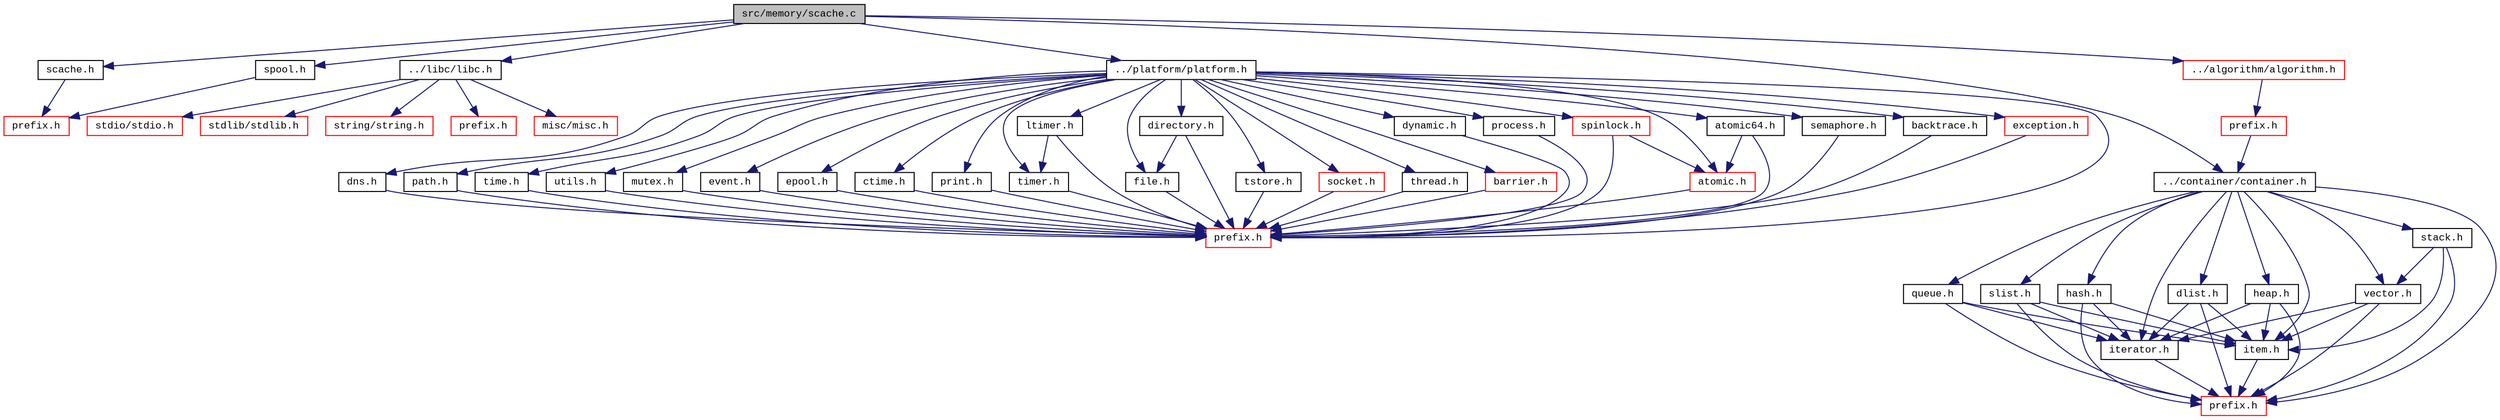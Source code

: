 digraph "src/memory/scache.c"
{
  edge [fontname="CourierNew",fontsize="10",labelfontname="CourierNew",labelfontsize="10"];
  node [fontname="CourierNew",fontsize="10",shape=record];
  Node1 [label="src/memory/scache.c",height=0.2,width=0.4,color="black", fillcolor="grey75", style="filled" fontcolor="black"];
  Node1 -> Node2 [color="midnightblue",fontsize="10",style="solid",fontname="CourierNew"];
  Node2 [label="scache.h",height=0.2,width=0.4,color="black", fillcolor="white", style="filled",URL="$d6/d7c/scache_8h.html"];
  Node2 -> Node3 [color="midnightblue",fontsize="10",style="solid",fontname="CourierNew"];
  Node3 [label="prefix.h",height=0.2,width=0.4,color="red", fillcolor="white", style="filled",URL="$d0/dad/memory_2prefix_8h_source.html"];
  Node1 -> Node4 [color="midnightblue",fontsize="10",style="solid",fontname="CourierNew"];
  Node4 [label="spool.h",height=0.2,width=0.4,color="black", fillcolor="white", style="filled",URL="$d7/d0c/spool_8h.html"];
  Node4 -> Node3 [color="midnightblue",fontsize="10",style="solid",fontname="CourierNew"];
  Node1 -> Node5 [color="midnightblue",fontsize="10",style="solid",fontname="CourierNew"];
  Node5 [label="../libc/libc.h",height=0.2,width=0.4,color="black", fillcolor="white", style="filled",URL="$db/dc8/libc_8h.html"];
  Node5 -> Node6 [color="midnightblue",fontsize="10",style="solid",fontname="CourierNew"];
  Node6 [label="prefix.h",height=0.2,width=0.4,color="red", fillcolor="white", style="filled",URL="$d4/df0/libc_2prefix_8h_source.html"];
  Node5 -> Node7 [color="midnightblue",fontsize="10",style="solid",fontname="CourierNew"];
  Node7 [label="misc/misc.h",height=0.2,width=0.4,color="red", fillcolor="white", style="filled",URL="$d4/d08/misc_8h.html"];
  Node5 -> Node8 [color="midnightblue",fontsize="10",style="solid",fontname="CourierNew"];
  Node8 [label="stdio/stdio.h",height=0.2,width=0.4,color="red", fillcolor="white", style="filled",URL="$d6/dd1/stdio_8h.html"];
  Node5 -> Node9 [color="midnightblue",fontsize="10",style="solid",fontname="CourierNew"];
  Node9 [label="stdlib/stdlib.h",height=0.2,width=0.4,color="red", fillcolor="white", style="filled",URL="$dc/d9c/stdlib_8h.html"];
  Node5 -> Node10 [color="midnightblue",fontsize="10",style="solid",fontname="CourierNew"];
  Node10 [label="string/string.h",height=0.2,width=0.4,color="red", fillcolor="white", style="filled",URL="$da/d52/libc_2string_2string_8h_source.html"];
  Node1 -> Node11 [color="midnightblue",fontsize="10",style="solid",fontname="CourierNew"];
  Node11 [label="../platform/platform.h",height=0.2,width=0.4,color="black", fillcolor="white", style="filled",URL="$de/d03/platform_8h.html"];
  Node11 -> Node12 [color="midnightblue",fontsize="10",style="solid",fontname="CourierNew"];
  Node12 [label="prefix.h",height=0.2,width=0.4,color="red", fillcolor="white", style="filled",URL="$db/dfa/platform_2prefix_8h_source.html"];
  Node11 -> Node13 [color="midnightblue",fontsize="10",style="solid",fontname="CourierNew"];
  Node13 [label="dns.h",height=0.2,width=0.4,color="black", fillcolor="white", style="filled",URL="$d9/d31/platform_2dns_8h_source.html"];
  Node13 -> Node12 [color="midnightblue",fontsize="10",style="solid",fontname="CourierNew"];
  Node11 -> Node14 [color="midnightblue",fontsize="10",style="solid",fontname="CourierNew"];
  Node14 [label="path.h",height=0.2,width=0.4,color="black", fillcolor="white", style="filled",URL="$d7/dd4/path_8h_source.html"];
  Node14 -> Node12 [color="midnightblue",fontsize="10",style="solid",fontname="CourierNew"];
  Node11 -> Node15 [color="midnightblue",fontsize="10",style="solid",fontname="CourierNew"];
  Node15 [label="file.h",height=0.2,width=0.4,color="black", fillcolor="white", style="filled",URL="$d2/d4d/file_8h.html"];
  Node15 -> Node12 [color="midnightblue",fontsize="10",style="solid",fontname="CourierNew"];
  Node11 -> Node16 [color="midnightblue",fontsize="10",style="solid",fontname="CourierNew"];
  Node16 [label="time.h",height=0.2,width=0.4,color="black", fillcolor="white", style="filled",URL="$db/d97/platform_2time_8h_source.html"];
  Node16 -> Node12 [color="midnightblue",fontsize="10",style="solid",fontname="CourierNew"];
  Node11 -> Node17 [color="midnightblue",fontsize="10",style="solid",fontname="CourierNew"];
  Node17 [label="utils.h",height=0.2,width=0.4,color="black", fillcolor="white", style="filled",URL="$db/ddd/platform_2utils_8h_source.html"];
  Node17 -> Node12 [color="midnightblue",fontsize="10",style="solid",fontname="CourierNew"];
  Node11 -> Node18 [color="midnightblue",fontsize="10",style="solid",fontname="CourierNew"];
  Node18 [label="mutex.h",height=0.2,width=0.4,color="black", fillcolor="white", style="filled",URL="$d0/df8/mutex_8h.html"];
  Node18 -> Node12 [color="midnightblue",fontsize="10",style="solid",fontname="CourierNew"];
  Node11 -> Node19 [color="midnightblue",fontsize="10",style="solid",fontname="CourierNew"];
  Node19 [label="event.h",height=0.2,width=0.4,color="black", fillcolor="white", style="filled",URL="$dd/d20/event_8h.html"];
  Node19 -> Node12 [color="midnightblue",fontsize="10",style="solid",fontname="CourierNew"];
  Node11 -> Node20 [color="midnightblue",fontsize="10",style="solid",fontname="CourierNew"];
  Node20 [label="epool.h",height=0.2,width=0.4,color="black", fillcolor="white", style="filled",URL="$db/da4/epool_8h.html"];
  Node20 -> Node12 [color="midnightblue",fontsize="10",style="solid",fontname="CourierNew"];
  Node11 -> Node21 [color="midnightblue",fontsize="10",style="solid",fontname="CourierNew"];
  Node21 [label="ctime.h",height=0.2,width=0.4,color="black", fillcolor="white", style="filled",URL="$d4/d0b/ctime_8h.html"];
  Node21 -> Node12 [color="midnightblue",fontsize="10",style="solid",fontname="CourierNew"];
  Node11 -> Node22 [color="midnightblue",fontsize="10",style="solid",fontname="CourierNew"];
  Node22 [label="timer.h",height=0.2,width=0.4,color="black", fillcolor="white", style="filled",URL="$d5/dd0/timer_8h.html"];
  Node22 -> Node12 [color="midnightblue",fontsize="10",style="solid",fontname="CourierNew"];
  Node11 -> Node23 [color="midnightblue",fontsize="10",style="solid",fontname="CourierNew"];
  Node23 [label="print.h",height=0.2,width=0.4,color="black", fillcolor="white", style="filled",URL="$d5/d77/print_8h.html"];
  Node23 -> Node12 [color="midnightblue",fontsize="10",style="solid",fontname="CourierNew"];
  Node11 -> Node24 [color="midnightblue",fontsize="10",style="solid",fontname="CourierNew"];
  Node24 [label="ltimer.h",height=0.2,width=0.4,color="black", fillcolor="white", style="filled",URL="$d5/d7d/ltimer_8h.html"];
  Node24 -> Node12 [color="midnightblue",fontsize="10",style="solid",fontname="CourierNew"];
  Node24 -> Node22 [color="midnightblue",fontsize="10",style="solid",fontname="CourierNew"];
  Node11 -> Node25 [color="midnightblue",fontsize="10",style="solid",fontname="CourierNew"];
  Node25 [label="tstore.h",height=0.2,width=0.4,color="black", fillcolor="white", style="filled",URL="$de/d1b/tstore_8h.html"];
  Node25 -> Node12 [color="midnightblue",fontsize="10",style="solid",fontname="CourierNew"];
  Node11 -> Node26 [color="midnightblue",fontsize="10",style="solid",fontname="CourierNew"];
  Node26 [label="socket.h",height=0.2,width=0.4,color="red", fillcolor="white", style="filled",URL="$da/ddd/socket_8h.html"];
  Node26 -> Node12 [color="midnightblue",fontsize="10",style="solid",fontname="CourierNew"];
  Node11 -> Node27 [color="midnightblue",fontsize="10",style="solid",fontname="CourierNew"];
  Node27 [label="thread.h",height=0.2,width=0.4,color="black", fillcolor="white", style="filled",URL="$db/dd5/thread_8h.html"];
  Node27 -> Node12 [color="midnightblue",fontsize="10",style="solid",fontname="CourierNew"];
  Node11 -> Node28 [color="midnightblue",fontsize="10",style="solid",fontname="CourierNew"];
  Node28 [label="atomic.h",height=0.2,width=0.4,color="red", fillcolor="white", style="filled",URL="$dd/d02/atomic_8h_source.html"];
  Node28 -> Node12 [color="midnightblue",fontsize="10",style="solid",fontname="CourierNew"];
  Node11 -> Node29 [color="midnightblue",fontsize="10",style="solid",fontname="CourierNew"];
  Node29 [label="barrier.h",height=0.2,width=0.4,color="red", fillcolor="white", style="filled",URL="$df/d9a/barrier_8h_source.html"];
  Node29 -> Node12 [color="midnightblue",fontsize="10",style="solid",fontname="CourierNew"];
  Node11 -> Node30 [color="midnightblue",fontsize="10",style="solid",fontname="CourierNew"];
  Node30 [label="dynamic.h",height=0.2,width=0.4,color="black", fillcolor="white", style="filled",URL="$df/dd3/dynamic_8h_source.html"];
  Node30 -> Node12 [color="midnightblue",fontsize="10",style="solid",fontname="CourierNew"];
  Node11 -> Node31 [color="midnightblue",fontsize="10",style="solid",fontname="CourierNew"];
  Node31 [label="process.h",height=0.2,width=0.4,color="black", fillcolor="white", style="filled",URL="$da/d42/process_8h.html"];
  Node31 -> Node12 [color="midnightblue",fontsize="10",style="solid",fontname="CourierNew"];
  Node11 -> Node32 [color="midnightblue",fontsize="10",style="solid",fontname="CourierNew"];
  Node32 [label="spinlock.h",height=0.2,width=0.4,color="red", fillcolor="white", style="filled",URL="$df/d63/spinlock_8h.html"];
  Node32 -> Node12 [color="midnightblue",fontsize="10",style="solid",fontname="CourierNew"];
  Node32 -> Node28 [color="midnightblue",fontsize="10",style="solid",fontname="CourierNew"];
  Node11 -> Node33 [color="midnightblue",fontsize="10",style="solid",fontname="CourierNew"];
  Node33 [label="atomic64.h",height=0.2,width=0.4,color="black", fillcolor="white", style="filled",URL="$df/dd4/atomic64_8h_source.html"];
  Node33 -> Node12 [color="midnightblue",fontsize="10",style="solid",fontname="CourierNew"];
  Node33 -> Node28 [color="midnightblue",fontsize="10",style="solid",fontname="CourierNew"];
  Node11 -> Node34 [color="midnightblue",fontsize="10",style="solid",fontname="CourierNew"];
  Node34 [label="semaphore.h",height=0.2,width=0.4,color="black", fillcolor="white", style="filled",URL="$d6/dc6/semaphore_8h.html"];
  Node34 -> Node12 [color="midnightblue",fontsize="10",style="solid",fontname="CourierNew"];
  Node11 -> Node35 [color="midnightblue",fontsize="10",style="solid",fontname="CourierNew"];
  Node35 [label="backtrace.h",height=0.2,width=0.4,color="black", fillcolor="white", style="filled",URL="$d3/dda/backtrace_8h.html"];
  Node35 -> Node12 [color="midnightblue",fontsize="10",style="solid",fontname="CourierNew"];
  Node11 -> Node36 [color="midnightblue",fontsize="10",style="solid",fontname="CourierNew"];
  Node36 [label="directory.h",height=0.2,width=0.4,color="black", fillcolor="white", style="filled",URL="$d9/d0f/directory_8h.html"];
  Node36 -> Node12 [color="midnightblue",fontsize="10",style="solid",fontname="CourierNew"];
  Node36 -> Node15 [color="midnightblue",fontsize="10",style="solid",fontname="CourierNew"];
  Node11 -> Node37 [color="midnightblue",fontsize="10",style="solid",fontname="CourierNew"];
  Node37 [label="exception.h",height=0.2,width=0.4,color="red", fillcolor="white", style="filled",URL="$dd/d2d/exception_8h_source.html"];
  Node37 -> Node12 [color="midnightblue",fontsize="10",style="solid",fontname="CourierNew"];
  Node1 -> Node38 [color="midnightblue",fontsize="10",style="solid",fontname="CourierNew"];
  Node38 [label="../container/container.h",height=0.2,width=0.4,color="black", fillcolor="white", style="filled",URL="$d4/ddd/container_8h.html"];
  Node38 -> Node39 [color="midnightblue",fontsize="10",style="solid",fontname="CourierNew"];
  Node39 [label="prefix.h",height=0.2,width=0.4,color="red", fillcolor="white", style="filled",URL="$d9/d38/container_2prefix_8h_source.html"];
  Node38 -> Node40 [color="midnightblue",fontsize="10",style="solid",fontname="CourierNew"];
  Node40 [label="item.h",height=0.2,width=0.4,color="black", fillcolor="white", style="filled",URL="$df/d1f/item_8h.html"];
  Node40 -> Node39 [color="midnightblue",fontsize="10",style="solid",fontname="CourierNew"];
  Node38 -> Node41 [color="midnightblue",fontsize="10",style="solid",fontname="CourierNew"];
  Node41 [label="hash.h",height=0.2,width=0.4,color="black", fillcolor="white", style="filled",URL="$db/dfb/hash_8h.html"];
  Node41 -> Node39 [color="midnightblue",fontsize="10",style="solid",fontname="CourierNew"];
  Node41 -> Node40 [color="midnightblue",fontsize="10",style="solid",fontname="CourierNew"];
  Node41 -> Node42 [color="midnightblue",fontsize="10",style="solid",fontname="CourierNew"];
  Node42 [label="iterator.h",height=0.2,width=0.4,color="black", fillcolor="white", style="filled",URL="$df/d22/iterator_8h.html"];
  Node42 -> Node39 [color="midnightblue",fontsize="10",style="solid",fontname="CourierNew"];
  Node38 -> Node43 [color="midnightblue",fontsize="10",style="solid",fontname="CourierNew"];
  Node43 [label="heap.h",height=0.2,width=0.4,color="black", fillcolor="white", style="filled",URL="$da/ddb/heap_8h.html"];
  Node43 -> Node39 [color="midnightblue",fontsize="10",style="solid",fontname="CourierNew"];
  Node43 -> Node40 [color="midnightblue",fontsize="10",style="solid",fontname="CourierNew"];
  Node43 -> Node42 [color="midnightblue",fontsize="10",style="solid",fontname="CourierNew"];
  Node38 -> Node44 [color="midnightblue",fontsize="10",style="solid",fontname="CourierNew"];
  Node44 [label="slist.h",height=0.2,width=0.4,color="black", fillcolor="white", style="filled",URL="$d1/dad/slist_8h.html"];
  Node44 -> Node39 [color="midnightblue",fontsize="10",style="solid",fontname="CourierNew"];
  Node44 -> Node40 [color="midnightblue",fontsize="10",style="solid",fontname="CourierNew"];
  Node44 -> Node42 [color="midnightblue",fontsize="10",style="solid",fontname="CourierNew"];
  Node38 -> Node45 [color="midnightblue",fontsize="10",style="solid",fontname="CourierNew"];
  Node45 [label="dlist.h",height=0.2,width=0.4,color="black", fillcolor="white", style="filled",URL="$d4/d84/dlist_8h.html"];
  Node45 -> Node39 [color="midnightblue",fontsize="10",style="solid",fontname="CourierNew"];
  Node45 -> Node40 [color="midnightblue",fontsize="10",style="solid",fontname="CourierNew"];
  Node45 -> Node42 [color="midnightblue",fontsize="10",style="solid",fontname="CourierNew"];
  Node38 -> Node46 [color="midnightblue",fontsize="10",style="solid",fontname="CourierNew"];
  Node46 [label="queue.h",height=0.2,width=0.4,color="black", fillcolor="white", style="filled",URL="$d8/d38/queue_8h.html"];
  Node46 -> Node39 [color="midnightblue",fontsize="10",style="solid",fontname="CourierNew"];
  Node46 -> Node40 [color="midnightblue",fontsize="10",style="solid",fontname="CourierNew"];
  Node46 -> Node42 [color="midnightblue",fontsize="10",style="solid",fontname="CourierNew"];
  Node38 -> Node47 [color="midnightblue",fontsize="10",style="solid",fontname="CourierNew"];
  Node47 [label="stack.h",height=0.2,width=0.4,color="black", fillcolor="white", style="filled",URL="$d7/de0/stack_8h.html"];
  Node47 -> Node39 [color="midnightblue",fontsize="10",style="solid",fontname="CourierNew"];
  Node47 -> Node48 [color="midnightblue",fontsize="10",style="solid",fontname="CourierNew"];
  Node48 [label="vector.h",height=0.2,width=0.4,color="black", fillcolor="white", style="filled",URL="$d6/d68/vector_8h.html"];
  Node48 -> Node39 [color="midnightblue",fontsize="10",style="solid",fontname="CourierNew"];
  Node48 -> Node40 [color="midnightblue",fontsize="10",style="solid",fontname="CourierNew"];
  Node48 -> Node42 [color="midnightblue",fontsize="10",style="solid",fontname="CourierNew"];
  Node47 -> Node40 [color="midnightblue",fontsize="10",style="solid",fontname="CourierNew"];
  Node38 -> Node48 [color="midnightblue",fontsize="10",style="solid",fontname="CourierNew"];
  Node38 -> Node42 [color="midnightblue",fontsize="10",style="solid",fontname="CourierNew"];
  Node1 -> Node49 [color="midnightblue",fontsize="10",style="solid",fontname="CourierNew"];
  Node49 [label="../algorithm/algorithm.h",height=0.2,width=0.4,color="red", fillcolor="white", style="filled",URL="$df/dd9/algorithm_8h.html"];
  Node49 -> Node50 [color="midnightblue",fontsize="10",style="solid",fontname="CourierNew"];
  Node50 [label="prefix.h",height=0.2,width=0.4,color="red", fillcolor="white", style="filled",URL="$d6/dce/algorithm_2prefix_8h_source.html"];
  Node50 -> Node38 [color="midnightblue",fontsize="10",style="solid",fontname="CourierNew"];
}
